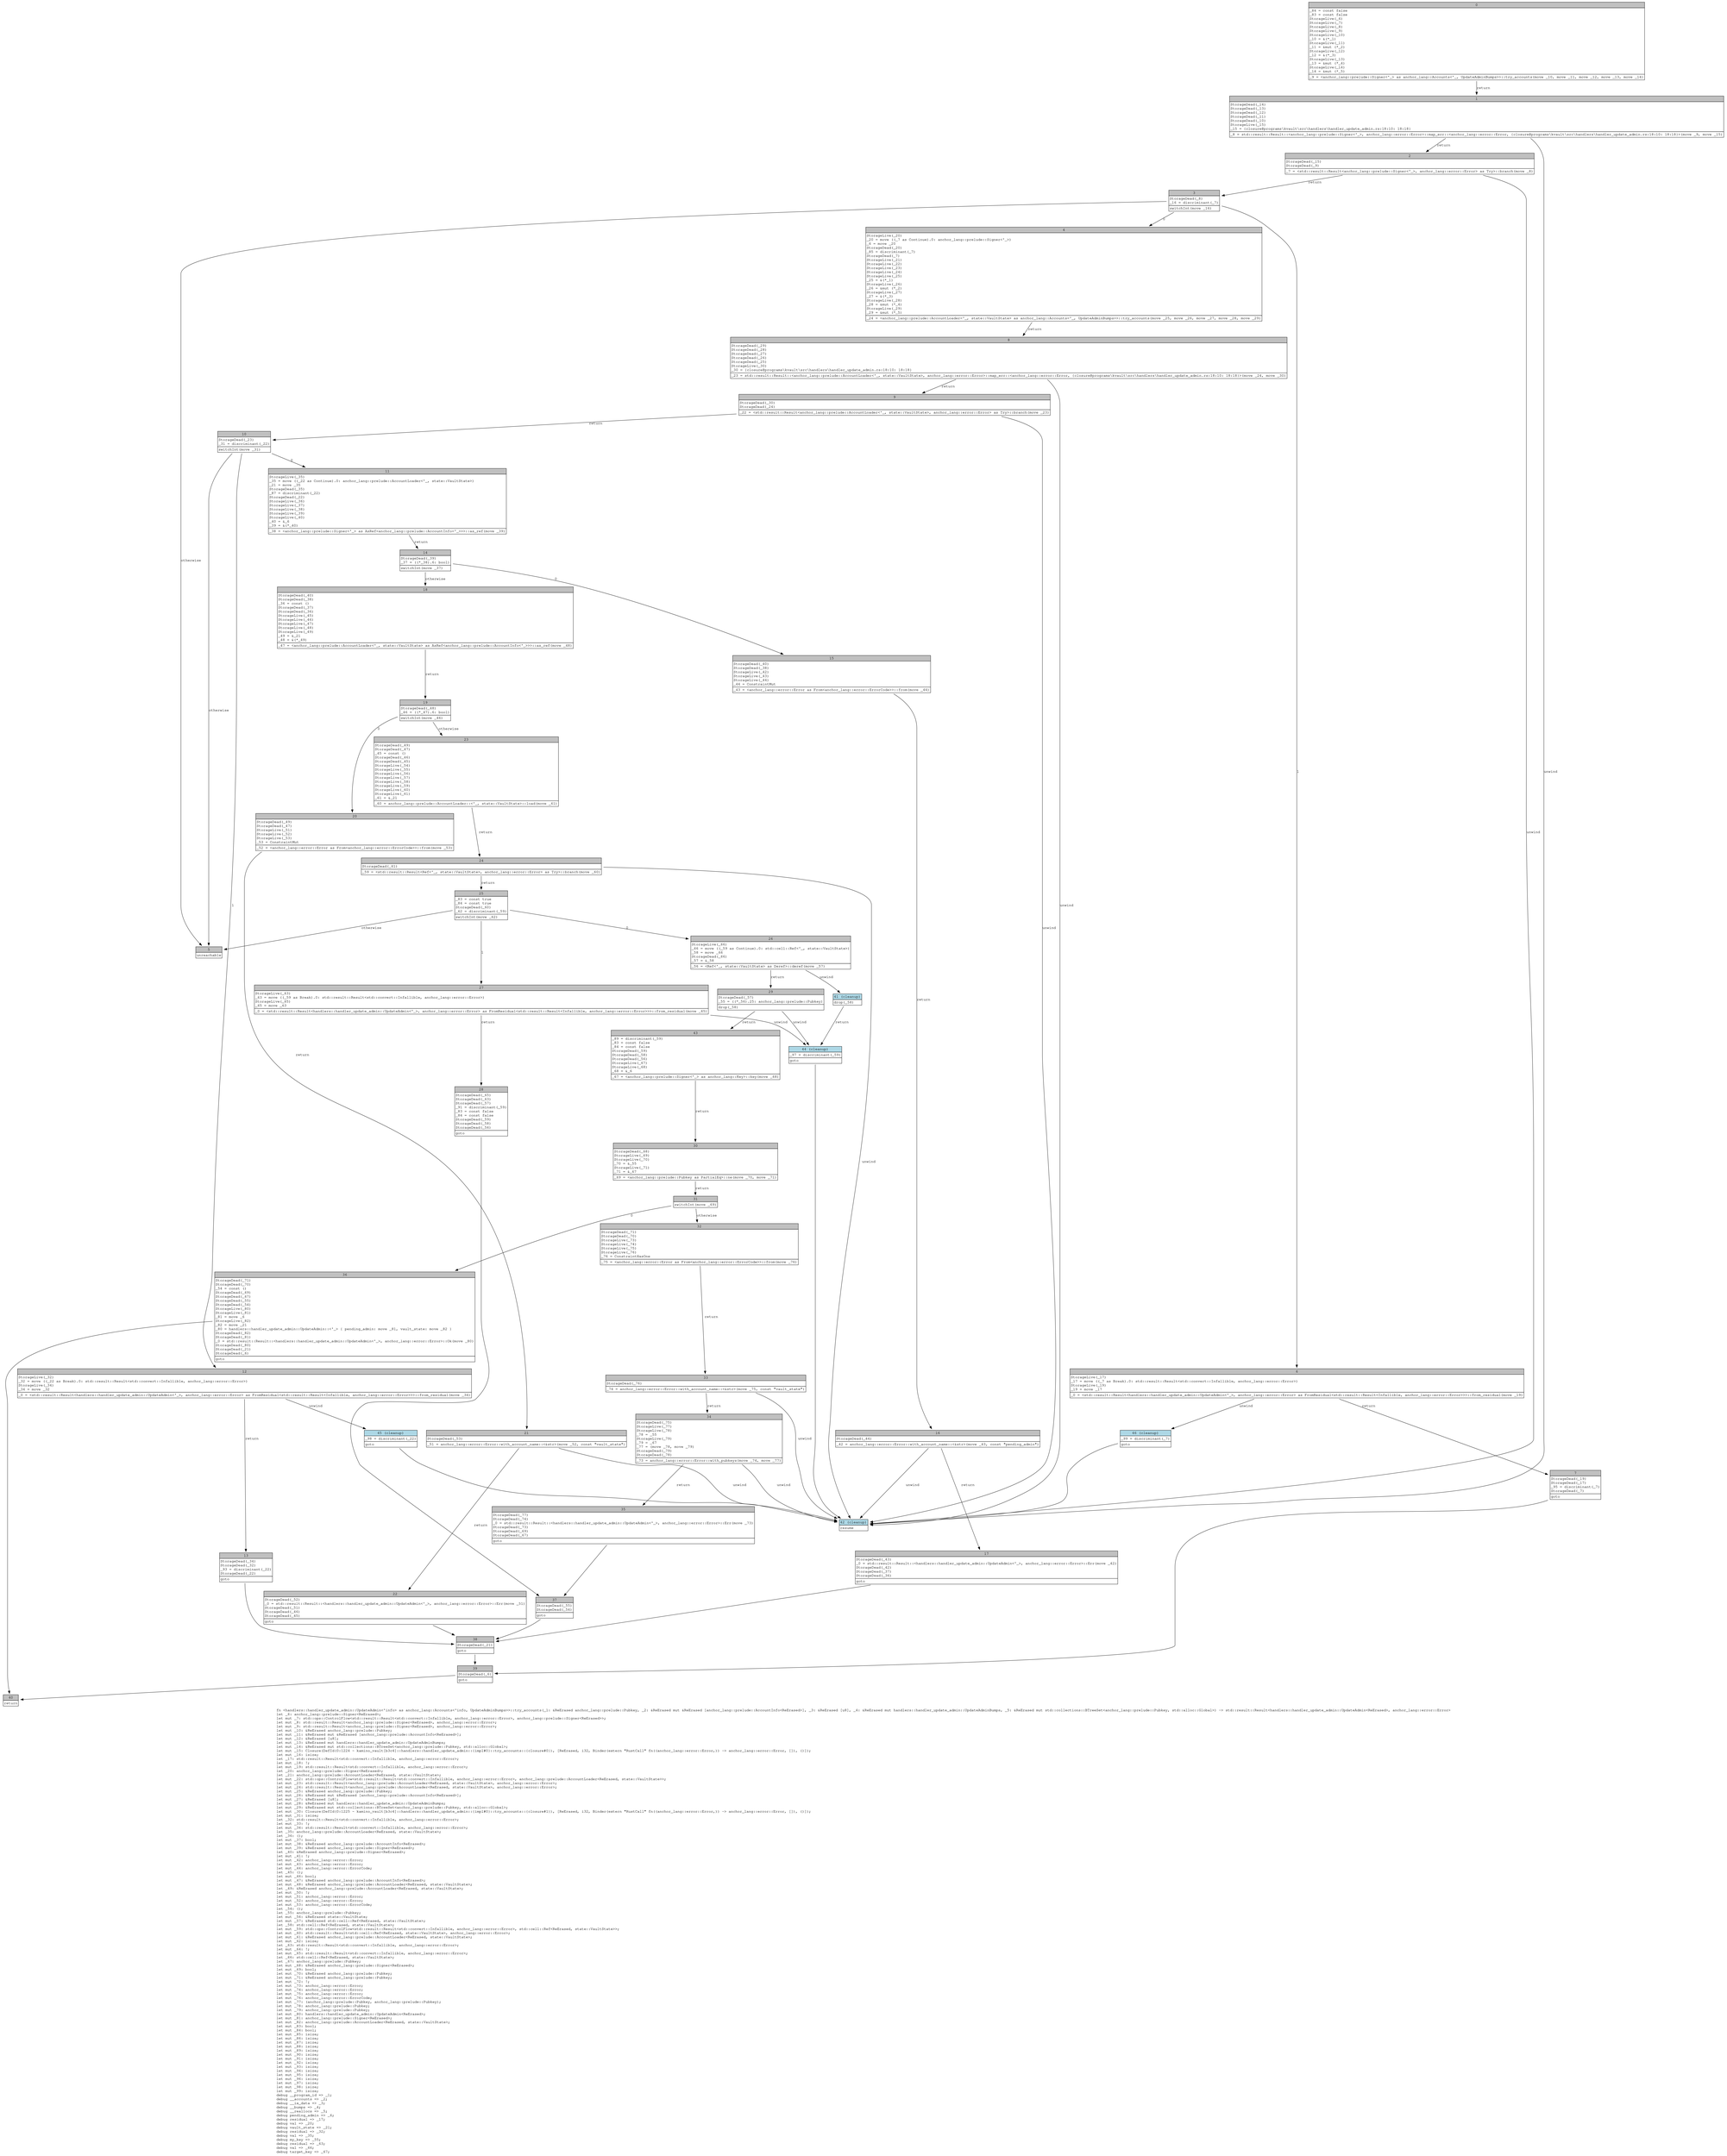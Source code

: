 digraph Mir_0_1223 {
    graph [fontname="Courier, monospace"];
    node [fontname="Courier, monospace"];
    edge [fontname="Courier, monospace"];
    label=<fn &lt;handlers::handler_update_admin::UpdateAdmin&lt;'info&gt; as anchor_lang::Accounts&lt;'info, UpdateAdminBumps&gt;&gt;::try_accounts(_1: &amp;ReErased anchor_lang::prelude::Pubkey, _2: &amp;ReErased mut &amp;ReErased [anchor_lang::prelude::AccountInfo&lt;ReErased&gt;], _3: &amp;ReErased [u8], _4: &amp;ReErased mut handlers::handler_update_admin::UpdateAdminBumps, _5: &amp;ReErased mut std::collections::BTreeSet&lt;anchor_lang::prelude::Pubkey, std::alloc::Global&gt;) -&gt; std::result::Result&lt;handlers::handler_update_admin::UpdateAdmin&lt;ReErased&gt;, anchor_lang::error::Error&gt;<br align="left"/>let _6: anchor_lang::prelude::Signer&lt;ReErased&gt;;<br align="left"/>let mut _7: std::ops::ControlFlow&lt;std::result::Result&lt;std::convert::Infallible, anchor_lang::error::Error&gt;, anchor_lang::prelude::Signer&lt;ReErased&gt;&gt;;<br align="left"/>let mut _8: std::result::Result&lt;anchor_lang::prelude::Signer&lt;ReErased&gt;, anchor_lang::error::Error&gt;;<br align="left"/>let mut _9: std::result::Result&lt;anchor_lang::prelude::Signer&lt;ReErased&gt;, anchor_lang::error::Error&gt;;<br align="left"/>let mut _10: &amp;ReErased anchor_lang::prelude::Pubkey;<br align="left"/>let mut _11: &amp;ReErased mut &amp;ReErased [anchor_lang::prelude::AccountInfo&lt;ReErased&gt;];<br align="left"/>let mut _12: &amp;ReErased [u8];<br align="left"/>let mut _13: &amp;ReErased mut handlers::handler_update_admin::UpdateAdminBumps;<br align="left"/>let mut _14: &amp;ReErased mut std::collections::BTreeSet&lt;anchor_lang::prelude::Pubkey, std::alloc::Global&gt;;<br align="left"/>let mut _15: Closure(DefId(0:1224 ~ kamino_vault[b3c4]::handlers::handler_update_admin::{impl#0}::try_accounts::{closure#0}), [ReErased, i32, Binder(extern &quot;RustCall&quot; fn((anchor_lang::error::Error,)) -&gt; anchor_lang::error::Error, []), ()]);<br align="left"/>let mut _16: isize;<br align="left"/>let _17: std::result::Result&lt;std::convert::Infallible, anchor_lang::error::Error&gt;;<br align="left"/>let mut _18: !;<br align="left"/>let mut _19: std::result::Result&lt;std::convert::Infallible, anchor_lang::error::Error&gt;;<br align="left"/>let _20: anchor_lang::prelude::Signer&lt;ReErased&gt;;<br align="left"/>let _21: anchor_lang::prelude::AccountLoader&lt;ReErased, state::VaultState&gt;;<br align="left"/>let mut _22: std::ops::ControlFlow&lt;std::result::Result&lt;std::convert::Infallible, anchor_lang::error::Error&gt;, anchor_lang::prelude::AccountLoader&lt;ReErased, state::VaultState&gt;&gt;;<br align="left"/>let mut _23: std::result::Result&lt;anchor_lang::prelude::AccountLoader&lt;ReErased, state::VaultState&gt;, anchor_lang::error::Error&gt;;<br align="left"/>let mut _24: std::result::Result&lt;anchor_lang::prelude::AccountLoader&lt;ReErased, state::VaultState&gt;, anchor_lang::error::Error&gt;;<br align="left"/>let mut _25: &amp;ReErased anchor_lang::prelude::Pubkey;<br align="left"/>let mut _26: &amp;ReErased mut &amp;ReErased [anchor_lang::prelude::AccountInfo&lt;ReErased&gt;];<br align="left"/>let mut _27: &amp;ReErased [u8];<br align="left"/>let mut _28: &amp;ReErased mut handlers::handler_update_admin::UpdateAdminBumps;<br align="left"/>let mut _29: &amp;ReErased mut std::collections::BTreeSet&lt;anchor_lang::prelude::Pubkey, std::alloc::Global&gt;;<br align="left"/>let mut _30: Closure(DefId(0:1225 ~ kamino_vault[b3c4]::handlers::handler_update_admin::{impl#0}::try_accounts::{closure#1}), [ReErased, i32, Binder(extern &quot;RustCall&quot; fn((anchor_lang::error::Error,)) -&gt; anchor_lang::error::Error, []), ()]);<br align="left"/>let mut _31: isize;<br align="left"/>let _32: std::result::Result&lt;std::convert::Infallible, anchor_lang::error::Error&gt;;<br align="left"/>let mut _33: !;<br align="left"/>let mut _34: std::result::Result&lt;std::convert::Infallible, anchor_lang::error::Error&gt;;<br align="left"/>let _35: anchor_lang::prelude::AccountLoader&lt;ReErased, state::VaultState&gt;;<br align="left"/>let _36: ();<br align="left"/>let mut _37: bool;<br align="left"/>let mut _38: &amp;ReErased anchor_lang::prelude::AccountInfo&lt;ReErased&gt;;<br align="left"/>let mut _39: &amp;ReErased anchor_lang::prelude::Signer&lt;ReErased&gt;;<br align="left"/>let _40: &amp;ReErased anchor_lang::prelude::Signer&lt;ReErased&gt;;<br align="left"/>let mut _41: !;<br align="left"/>let mut _42: anchor_lang::error::Error;<br align="left"/>let mut _43: anchor_lang::error::Error;<br align="left"/>let mut _44: anchor_lang::error::ErrorCode;<br align="left"/>let _45: ();<br align="left"/>let mut _46: bool;<br align="left"/>let mut _47: &amp;ReErased anchor_lang::prelude::AccountInfo&lt;ReErased&gt;;<br align="left"/>let mut _48: &amp;ReErased anchor_lang::prelude::AccountLoader&lt;ReErased, state::VaultState&gt;;<br align="left"/>let _49: &amp;ReErased anchor_lang::prelude::AccountLoader&lt;ReErased, state::VaultState&gt;;<br align="left"/>let mut _50: !;<br align="left"/>let mut _51: anchor_lang::error::Error;<br align="left"/>let mut _52: anchor_lang::error::Error;<br align="left"/>let mut _53: anchor_lang::error::ErrorCode;<br align="left"/>let _54: ();<br align="left"/>let _55: anchor_lang::prelude::Pubkey;<br align="left"/>let mut _56: &amp;ReErased state::VaultState;<br align="left"/>let mut _57: &amp;ReErased std::cell::Ref&lt;ReErased, state::VaultState&gt;;<br align="left"/>let _58: std::cell::Ref&lt;ReErased, state::VaultState&gt;;<br align="left"/>let mut _59: std::ops::ControlFlow&lt;std::result::Result&lt;std::convert::Infallible, anchor_lang::error::Error&gt;, std::cell::Ref&lt;ReErased, state::VaultState&gt;&gt;;<br align="left"/>let mut _60: std::result::Result&lt;std::cell::Ref&lt;ReErased, state::VaultState&gt;, anchor_lang::error::Error&gt;;<br align="left"/>let mut _61: &amp;ReErased anchor_lang::prelude::AccountLoader&lt;ReErased, state::VaultState&gt;;<br align="left"/>let mut _62: isize;<br align="left"/>let _63: std::result::Result&lt;std::convert::Infallible, anchor_lang::error::Error&gt;;<br align="left"/>let mut _64: !;<br align="left"/>let mut _65: std::result::Result&lt;std::convert::Infallible, anchor_lang::error::Error&gt;;<br align="left"/>let _66: std::cell::Ref&lt;ReErased, state::VaultState&gt;;<br align="left"/>let _67: anchor_lang::prelude::Pubkey;<br align="left"/>let mut _68: &amp;ReErased anchor_lang::prelude::Signer&lt;ReErased&gt;;<br align="left"/>let mut _69: bool;<br align="left"/>let mut _70: &amp;ReErased anchor_lang::prelude::Pubkey;<br align="left"/>let mut _71: &amp;ReErased anchor_lang::prelude::Pubkey;<br align="left"/>let mut _72: !;<br align="left"/>let mut _73: anchor_lang::error::Error;<br align="left"/>let mut _74: anchor_lang::error::Error;<br align="left"/>let mut _75: anchor_lang::error::Error;<br align="left"/>let mut _76: anchor_lang::error::ErrorCode;<br align="left"/>let mut _77: (anchor_lang::prelude::Pubkey, anchor_lang::prelude::Pubkey);<br align="left"/>let mut _78: anchor_lang::prelude::Pubkey;<br align="left"/>let mut _79: anchor_lang::prelude::Pubkey;<br align="left"/>let mut _80: handlers::handler_update_admin::UpdateAdmin&lt;ReErased&gt;;<br align="left"/>let mut _81: anchor_lang::prelude::Signer&lt;ReErased&gt;;<br align="left"/>let mut _82: anchor_lang::prelude::AccountLoader&lt;ReErased, state::VaultState&gt;;<br align="left"/>let mut _83: bool;<br align="left"/>let mut _84: bool;<br align="left"/>let mut _85: isize;<br align="left"/>let mut _86: isize;<br align="left"/>let mut _87: isize;<br align="left"/>let mut _88: isize;<br align="left"/>let mut _89: isize;<br align="left"/>let mut _90: isize;<br align="left"/>let mut _91: isize;<br align="left"/>let mut _92: isize;<br align="left"/>let mut _93: isize;<br align="left"/>let mut _94: isize;<br align="left"/>let mut _95: isize;<br align="left"/>let mut _96: isize;<br align="left"/>let mut _97: isize;<br align="left"/>let mut _98: isize;<br align="left"/>let mut _99: isize;<br align="left"/>debug __program_id =&gt; _1;<br align="left"/>debug __accounts =&gt; _2;<br align="left"/>debug __ix_data =&gt; _3;<br align="left"/>debug __bumps =&gt; _4;<br align="left"/>debug __reallocs =&gt; _5;<br align="left"/>debug pending_admin =&gt; _6;<br align="left"/>debug residual =&gt; _17;<br align="left"/>debug val =&gt; _20;<br align="left"/>debug vault_state =&gt; _21;<br align="left"/>debug residual =&gt; _32;<br align="left"/>debug val =&gt; _35;<br align="left"/>debug my_key =&gt; _55;<br align="left"/>debug residual =&gt; _63;<br align="left"/>debug val =&gt; _66;<br align="left"/>debug target_key =&gt; _67;<br align="left"/>>;
    bb0__0_1223 [shape="none", label=<<table border="0" cellborder="1" cellspacing="0"><tr><td bgcolor="gray" align="center" colspan="1">0</td></tr><tr><td align="left" balign="left">_84 = const false<br/>_83 = const false<br/>StorageLive(_6)<br/>StorageLive(_7)<br/>StorageLive(_8)<br/>StorageLive(_9)<br/>StorageLive(_10)<br/>_10 = &amp;(*_1)<br/>StorageLive(_11)<br/>_11 = &amp;mut (*_2)<br/>StorageLive(_12)<br/>_12 = &amp;(*_3)<br/>StorageLive(_13)<br/>_13 = &amp;mut (*_4)<br/>StorageLive(_14)<br/>_14 = &amp;mut (*_5)<br/></td></tr><tr><td align="left">_9 = &lt;anchor_lang::prelude::Signer&lt;'_&gt; as anchor_lang::Accounts&lt;'_, UpdateAdminBumps&gt;&gt;::try_accounts(move _10, move _11, move _12, move _13, move _14)</td></tr></table>>];
    bb1__0_1223 [shape="none", label=<<table border="0" cellborder="1" cellspacing="0"><tr><td bgcolor="gray" align="center" colspan="1">1</td></tr><tr><td align="left" balign="left">StorageDead(_14)<br/>StorageDead(_13)<br/>StorageDead(_12)<br/>StorageDead(_11)<br/>StorageDead(_10)<br/>StorageLive(_15)<br/>_15 = {closure@programs\kvault\src\handlers\handler_update_admin.rs:18:10: 18:18}<br/></td></tr><tr><td align="left">_8 = std::result::Result::&lt;anchor_lang::prelude::Signer&lt;'_&gt;, anchor_lang::error::Error&gt;::map_err::&lt;anchor_lang::error::Error, {closure@programs\kvault\src\handlers\handler_update_admin.rs:18:10: 18:18}&gt;(move _9, move _15)</td></tr></table>>];
    bb2__0_1223 [shape="none", label=<<table border="0" cellborder="1" cellspacing="0"><tr><td bgcolor="gray" align="center" colspan="1">2</td></tr><tr><td align="left" balign="left">StorageDead(_15)<br/>StorageDead(_9)<br/></td></tr><tr><td align="left">_7 = &lt;std::result::Result&lt;anchor_lang::prelude::Signer&lt;'_&gt;, anchor_lang::error::Error&gt; as Try&gt;::branch(move _8)</td></tr></table>>];
    bb3__0_1223 [shape="none", label=<<table border="0" cellborder="1" cellspacing="0"><tr><td bgcolor="gray" align="center" colspan="1">3</td></tr><tr><td align="left" balign="left">StorageDead(_8)<br/>_16 = discriminant(_7)<br/></td></tr><tr><td align="left">switchInt(move _16)</td></tr></table>>];
    bb4__0_1223 [shape="none", label=<<table border="0" cellborder="1" cellspacing="0"><tr><td bgcolor="gray" align="center" colspan="1">4</td></tr><tr><td align="left" balign="left">StorageLive(_20)<br/>_20 = move ((_7 as Continue).0: anchor_lang::prelude::Signer&lt;'_&gt;)<br/>_6 = move _20<br/>StorageDead(_20)<br/>_85 = discriminant(_7)<br/>StorageDead(_7)<br/>StorageLive(_21)<br/>StorageLive(_22)<br/>StorageLive(_23)<br/>StorageLive(_24)<br/>StorageLive(_25)<br/>_25 = &amp;(*_1)<br/>StorageLive(_26)<br/>_26 = &amp;mut (*_2)<br/>StorageLive(_27)<br/>_27 = &amp;(*_3)<br/>StorageLive(_28)<br/>_28 = &amp;mut (*_4)<br/>StorageLive(_29)<br/>_29 = &amp;mut (*_5)<br/></td></tr><tr><td align="left">_24 = &lt;anchor_lang::prelude::AccountLoader&lt;'_, state::VaultState&gt; as anchor_lang::Accounts&lt;'_, UpdateAdminBumps&gt;&gt;::try_accounts(move _25, move _26, move _27, move _28, move _29)</td></tr></table>>];
    bb5__0_1223 [shape="none", label=<<table border="0" cellborder="1" cellspacing="0"><tr><td bgcolor="gray" align="center" colspan="1">5</td></tr><tr><td align="left">unreachable</td></tr></table>>];
    bb6__0_1223 [shape="none", label=<<table border="0" cellborder="1" cellspacing="0"><tr><td bgcolor="gray" align="center" colspan="1">6</td></tr><tr><td align="left" balign="left">StorageLive(_17)<br/>_17 = move ((_7 as Break).0: std::result::Result&lt;std::convert::Infallible, anchor_lang::error::Error&gt;)<br/>StorageLive(_19)<br/>_19 = move _17<br/></td></tr><tr><td align="left">_0 = &lt;std::result::Result&lt;handlers::handler_update_admin::UpdateAdmin&lt;'_&gt;, anchor_lang::error::Error&gt; as FromResidual&lt;std::result::Result&lt;Infallible, anchor_lang::error::Error&gt;&gt;&gt;::from_residual(move _19)</td></tr></table>>];
    bb7__0_1223 [shape="none", label=<<table border="0" cellborder="1" cellspacing="0"><tr><td bgcolor="gray" align="center" colspan="1">7</td></tr><tr><td align="left" balign="left">StorageDead(_19)<br/>StorageDead(_17)<br/>_95 = discriminant(_7)<br/>StorageDead(_7)<br/></td></tr><tr><td align="left">goto</td></tr></table>>];
    bb8__0_1223 [shape="none", label=<<table border="0" cellborder="1" cellspacing="0"><tr><td bgcolor="gray" align="center" colspan="1">8</td></tr><tr><td align="left" balign="left">StorageDead(_29)<br/>StorageDead(_28)<br/>StorageDead(_27)<br/>StorageDead(_26)<br/>StorageDead(_25)<br/>StorageLive(_30)<br/>_30 = {closure@programs\kvault\src\handlers\handler_update_admin.rs:18:10: 18:18}<br/></td></tr><tr><td align="left">_23 = std::result::Result::&lt;anchor_lang::prelude::AccountLoader&lt;'_, state::VaultState&gt;, anchor_lang::error::Error&gt;::map_err::&lt;anchor_lang::error::Error, {closure@programs\kvault\src\handlers\handler_update_admin.rs:18:10: 18:18}&gt;(move _24, move _30)</td></tr></table>>];
    bb9__0_1223 [shape="none", label=<<table border="0" cellborder="1" cellspacing="0"><tr><td bgcolor="gray" align="center" colspan="1">9</td></tr><tr><td align="left" balign="left">StorageDead(_30)<br/>StorageDead(_24)<br/></td></tr><tr><td align="left">_22 = &lt;std::result::Result&lt;anchor_lang::prelude::AccountLoader&lt;'_, state::VaultState&gt;, anchor_lang::error::Error&gt; as Try&gt;::branch(move _23)</td></tr></table>>];
    bb10__0_1223 [shape="none", label=<<table border="0" cellborder="1" cellspacing="0"><tr><td bgcolor="gray" align="center" colspan="1">10</td></tr><tr><td align="left" balign="left">StorageDead(_23)<br/>_31 = discriminant(_22)<br/></td></tr><tr><td align="left">switchInt(move _31)</td></tr></table>>];
    bb11__0_1223 [shape="none", label=<<table border="0" cellborder="1" cellspacing="0"><tr><td bgcolor="gray" align="center" colspan="1">11</td></tr><tr><td align="left" balign="left">StorageLive(_35)<br/>_35 = move ((_22 as Continue).0: anchor_lang::prelude::AccountLoader&lt;'_, state::VaultState&gt;)<br/>_21 = move _35<br/>StorageDead(_35)<br/>_87 = discriminant(_22)<br/>StorageDead(_22)<br/>StorageLive(_36)<br/>StorageLive(_37)<br/>StorageLive(_38)<br/>StorageLive(_39)<br/>StorageLive(_40)<br/>_40 = &amp;_6<br/>_39 = &amp;(*_40)<br/></td></tr><tr><td align="left">_38 = &lt;anchor_lang::prelude::Signer&lt;'_&gt; as AsRef&lt;anchor_lang::prelude::AccountInfo&lt;'_&gt;&gt;&gt;::as_ref(move _39)</td></tr></table>>];
    bb12__0_1223 [shape="none", label=<<table border="0" cellborder="1" cellspacing="0"><tr><td bgcolor="gray" align="center" colspan="1">12</td></tr><tr><td align="left" balign="left">StorageLive(_32)<br/>_32 = move ((_22 as Break).0: std::result::Result&lt;std::convert::Infallible, anchor_lang::error::Error&gt;)<br/>StorageLive(_34)<br/>_34 = move _32<br/></td></tr><tr><td align="left">_0 = &lt;std::result::Result&lt;handlers::handler_update_admin::UpdateAdmin&lt;'_&gt;, anchor_lang::error::Error&gt; as FromResidual&lt;std::result::Result&lt;Infallible, anchor_lang::error::Error&gt;&gt;&gt;::from_residual(move _34)</td></tr></table>>];
    bb13__0_1223 [shape="none", label=<<table border="0" cellborder="1" cellspacing="0"><tr><td bgcolor="gray" align="center" colspan="1">13</td></tr><tr><td align="left" balign="left">StorageDead(_34)<br/>StorageDead(_32)<br/>_93 = discriminant(_22)<br/>StorageDead(_22)<br/></td></tr><tr><td align="left">goto</td></tr></table>>];
    bb14__0_1223 [shape="none", label=<<table border="0" cellborder="1" cellspacing="0"><tr><td bgcolor="gray" align="center" colspan="1">14</td></tr><tr><td align="left" balign="left">StorageDead(_39)<br/>_37 = ((*_38).6: bool)<br/></td></tr><tr><td align="left">switchInt(move _37)</td></tr></table>>];
    bb15__0_1223 [shape="none", label=<<table border="0" cellborder="1" cellspacing="0"><tr><td bgcolor="gray" align="center" colspan="1">15</td></tr><tr><td align="left" balign="left">StorageDead(_40)<br/>StorageDead(_38)<br/>StorageLive(_42)<br/>StorageLive(_43)<br/>StorageLive(_44)<br/>_44 = ConstraintMut<br/></td></tr><tr><td align="left">_43 = &lt;anchor_lang::error::Error as From&lt;anchor_lang::error::ErrorCode&gt;&gt;::from(move _44)</td></tr></table>>];
    bb16__0_1223 [shape="none", label=<<table border="0" cellborder="1" cellspacing="0"><tr><td bgcolor="gray" align="center" colspan="1">16</td></tr><tr><td align="left" balign="left">StorageDead(_44)<br/></td></tr><tr><td align="left">_42 = anchor_lang::error::Error::with_account_name::&lt;&amp;str&gt;(move _43, const &quot;pending_admin&quot;)</td></tr></table>>];
    bb17__0_1223 [shape="none", label=<<table border="0" cellborder="1" cellspacing="0"><tr><td bgcolor="gray" align="center" colspan="1">17</td></tr><tr><td align="left" balign="left">StorageDead(_43)<br/>_0 = std::result::Result::&lt;handlers::handler_update_admin::UpdateAdmin&lt;'_&gt;, anchor_lang::error::Error&gt;::Err(move _42)<br/>StorageDead(_42)<br/>StorageDead(_37)<br/>StorageDead(_36)<br/></td></tr><tr><td align="left">goto</td></tr></table>>];
    bb18__0_1223 [shape="none", label=<<table border="0" cellborder="1" cellspacing="0"><tr><td bgcolor="gray" align="center" colspan="1">18</td></tr><tr><td align="left" balign="left">StorageDead(_40)<br/>StorageDead(_38)<br/>_36 = const ()<br/>StorageDead(_37)<br/>StorageDead(_36)<br/>StorageLive(_45)<br/>StorageLive(_46)<br/>StorageLive(_47)<br/>StorageLive(_48)<br/>StorageLive(_49)<br/>_49 = &amp;_21<br/>_48 = &amp;(*_49)<br/></td></tr><tr><td align="left">_47 = &lt;anchor_lang::prelude::AccountLoader&lt;'_, state::VaultState&gt; as AsRef&lt;anchor_lang::prelude::AccountInfo&lt;'_&gt;&gt;&gt;::as_ref(move _48)</td></tr></table>>];
    bb19__0_1223 [shape="none", label=<<table border="0" cellborder="1" cellspacing="0"><tr><td bgcolor="gray" align="center" colspan="1">19</td></tr><tr><td align="left" balign="left">StorageDead(_48)<br/>_46 = ((*_47).6: bool)<br/></td></tr><tr><td align="left">switchInt(move _46)</td></tr></table>>];
    bb20__0_1223 [shape="none", label=<<table border="0" cellborder="1" cellspacing="0"><tr><td bgcolor="gray" align="center" colspan="1">20</td></tr><tr><td align="left" balign="left">StorageDead(_49)<br/>StorageDead(_47)<br/>StorageLive(_51)<br/>StorageLive(_52)<br/>StorageLive(_53)<br/>_53 = ConstraintMut<br/></td></tr><tr><td align="left">_52 = &lt;anchor_lang::error::Error as From&lt;anchor_lang::error::ErrorCode&gt;&gt;::from(move _53)</td></tr></table>>];
    bb21__0_1223 [shape="none", label=<<table border="0" cellborder="1" cellspacing="0"><tr><td bgcolor="gray" align="center" colspan="1">21</td></tr><tr><td align="left" balign="left">StorageDead(_53)<br/></td></tr><tr><td align="left">_51 = anchor_lang::error::Error::with_account_name::&lt;&amp;str&gt;(move _52, const &quot;vault_state&quot;)</td></tr></table>>];
    bb22__0_1223 [shape="none", label=<<table border="0" cellborder="1" cellspacing="0"><tr><td bgcolor="gray" align="center" colspan="1">22</td></tr><tr><td align="left" balign="left">StorageDead(_52)<br/>_0 = std::result::Result::&lt;handlers::handler_update_admin::UpdateAdmin&lt;'_&gt;, anchor_lang::error::Error&gt;::Err(move _51)<br/>StorageDead(_51)<br/>StorageDead(_46)<br/>StorageDead(_45)<br/></td></tr><tr><td align="left">goto</td></tr></table>>];
    bb23__0_1223 [shape="none", label=<<table border="0" cellborder="1" cellspacing="0"><tr><td bgcolor="gray" align="center" colspan="1">23</td></tr><tr><td align="left" balign="left">StorageDead(_49)<br/>StorageDead(_47)<br/>_45 = const ()<br/>StorageDead(_46)<br/>StorageDead(_45)<br/>StorageLive(_54)<br/>StorageLive(_55)<br/>StorageLive(_56)<br/>StorageLive(_57)<br/>StorageLive(_58)<br/>StorageLive(_59)<br/>StorageLive(_60)<br/>StorageLive(_61)<br/>_61 = &amp;_21<br/></td></tr><tr><td align="left">_60 = anchor_lang::prelude::AccountLoader::&lt;'_, state::VaultState&gt;::load(move _61)</td></tr></table>>];
    bb24__0_1223 [shape="none", label=<<table border="0" cellborder="1" cellspacing="0"><tr><td bgcolor="gray" align="center" colspan="1">24</td></tr><tr><td align="left" balign="left">StorageDead(_61)<br/></td></tr><tr><td align="left">_59 = &lt;std::result::Result&lt;Ref&lt;'_, state::VaultState&gt;, anchor_lang::error::Error&gt; as Try&gt;::branch(move _60)</td></tr></table>>];
    bb25__0_1223 [shape="none", label=<<table border="0" cellborder="1" cellspacing="0"><tr><td bgcolor="gray" align="center" colspan="1">25</td></tr><tr><td align="left" balign="left">_83 = const true<br/>_84 = const true<br/>StorageDead(_60)<br/>_62 = discriminant(_59)<br/></td></tr><tr><td align="left">switchInt(move _62)</td></tr></table>>];
    bb26__0_1223 [shape="none", label=<<table border="0" cellborder="1" cellspacing="0"><tr><td bgcolor="gray" align="center" colspan="1">26</td></tr><tr><td align="left" balign="left">StorageLive(_66)<br/>_66 = move ((_59 as Continue).0: std::cell::Ref&lt;'_, state::VaultState&gt;)<br/>_58 = move _66<br/>StorageDead(_66)<br/>_57 = &amp;_58<br/></td></tr><tr><td align="left">_56 = &lt;Ref&lt;'_, state::VaultState&gt; as Deref&gt;::deref(move _57)</td></tr></table>>];
    bb27__0_1223 [shape="none", label=<<table border="0" cellborder="1" cellspacing="0"><tr><td bgcolor="gray" align="center" colspan="1">27</td></tr><tr><td align="left" balign="left">StorageLive(_63)<br/>_63 = move ((_59 as Break).0: std::result::Result&lt;std::convert::Infallible, anchor_lang::error::Error&gt;)<br/>StorageLive(_65)<br/>_65 = move _63<br/></td></tr><tr><td align="left">_0 = &lt;std::result::Result&lt;handlers::handler_update_admin::UpdateAdmin&lt;'_&gt;, anchor_lang::error::Error&gt; as FromResidual&lt;std::result::Result&lt;Infallible, anchor_lang::error::Error&gt;&gt;&gt;::from_residual(move _65)</td></tr></table>>];
    bb28__0_1223 [shape="none", label=<<table border="0" cellborder="1" cellspacing="0"><tr><td bgcolor="gray" align="center" colspan="1">28</td></tr><tr><td align="left" balign="left">StorageDead(_65)<br/>StorageDead(_63)<br/>StorageDead(_57)<br/>_91 = discriminant(_59)<br/>_83 = const false<br/>_84 = const false<br/>StorageDead(_59)<br/>StorageDead(_58)<br/>StorageDead(_56)<br/></td></tr><tr><td align="left">goto</td></tr></table>>];
    bb29__0_1223 [shape="none", label=<<table border="0" cellborder="1" cellspacing="0"><tr><td bgcolor="gray" align="center" colspan="1">29</td></tr><tr><td align="left" balign="left">StorageDead(_57)<br/>_55 = ((*_56).25: anchor_lang::prelude::Pubkey)<br/></td></tr><tr><td align="left">drop(_58)</td></tr></table>>];
    bb30__0_1223 [shape="none", label=<<table border="0" cellborder="1" cellspacing="0"><tr><td bgcolor="gray" align="center" colspan="1">30</td></tr><tr><td align="left" balign="left">StorageDead(_68)<br/>StorageLive(_69)<br/>StorageLive(_70)<br/>_70 = &amp;_55<br/>StorageLive(_71)<br/>_71 = &amp;_67<br/></td></tr><tr><td align="left">_69 = &lt;anchor_lang::prelude::Pubkey as PartialEq&gt;::ne(move _70, move _71)</td></tr></table>>];
    bb31__0_1223 [shape="none", label=<<table border="0" cellborder="1" cellspacing="0"><tr><td bgcolor="gray" align="center" colspan="1">31</td></tr><tr><td align="left">switchInt(move _69)</td></tr></table>>];
    bb32__0_1223 [shape="none", label=<<table border="0" cellborder="1" cellspacing="0"><tr><td bgcolor="gray" align="center" colspan="1">32</td></tr><tr><td align="left" balign="left">StorageDead(_71)<br/>StorageDead(_70)<br/>StorageLive(_73)<br/>StorageLive(_74)<br/>StorageLive(_75)<br/>StorageLive(_76)<br/>_76 = ConstraintHasOne<br/></td></tr><tr><td align="left">_75 = &lt;anchor_lang::error::Error as From&lt;anchor_lang::error::ErrorCode&gt;&gt;::from(move _76)</td></tr></table>>];
    bb33__0_1223 [shape="none", label=<<table border="0" cellborder="1" cellspacing="0"><tr><td bgcolor="gray" align="center" colspan="1">33</td></tr><tr><td align="left" balign="left">StorageDead(_76)<br/></td></tr><tr><td align="left">_74 = anchor_lang::error::Error::with_account_name::&lt;&amp;str&gt;(move _75, const &quot;vault_state&quot;)</td></tr></table>>];
    bb34__0_1223 [shape="none", label=<<table border="0" cellborder="1" cellspacing="0"><tr><td bgcolor="gray" align="center" colspan="1">34</td></tr><tr><td align="left" balign="left">StorageDead(_75)<br/>StorageLive(_77)<br/>StorageLive(_78)<br/>_78 = _55<br/>StorageLive(_79)<br/>_79 = _67<br/>_77 = (move _78, move _79)<br/>StorageDead(_79)<br/>StorageDead(_78)<br/></td></tr><tr><td align="left">_73 = anchor_lang::error::Error::with_pubkeys(move _74, move _77)</td></tr></table>>];
    bb35__0_1223 [shape="none", label=<<table border="0" cellborder="1" cellspacing="0"><tr><td bgcolor="gray" align="center" colspan="1">35</td></tr><tr><td align="left" balign="left">StorageDead(_77)<br/>StorageDead(_74)<br/>_0 = std::result::Result::&lt;handlers::handler_update_admin::UpdateAdmin&lt;'_&gt;, anchor_lang::error::Error&gt;::Err(move _73)<br/>StorageDead(_73)<br/>StorageDead(_69)<br/>StorageDead(_67)<br/></td></tr><tr><td align="left">goto</td></tr></table>>];
    bb36__0_1223 [shape="none", label=<<table border="0" cellborder="1" cellspacing="0"><tr><td bgcolor="gray" align="center" colspan="1">36</td></tr><tr><td align="left" balign="left">StorageDead(_71)<br/>StorageDead(_70)<br/>_54 = const ()<br/>StorageDead(_69)<br/>StorageDead(_67)<br/>StorageDead(_55)<br/>StorageDead(_54)<br/>StorageLive(_80)<br/>StorageLive(_81)<br/>_81 = move _6<br/>StorageLive(_82)<br/>_82 = move _21<br/>_80 = handlers::handler_update_admin::UpdateAdmin::&lt;'_&gt; { pending_admin: move _81, vault_state: move _82 }<br/>StorageDead(_82)<br/>StorageDead(_81)<br/>_0 = std::result::Result::&lt;handlers::handler_update_admin::UpdateAdmin&lt;'_&gt;, anchor_lang::error::Error&gt;::Ok(move _80)<br/>StorageDead(_80)<br/>StorageDead(_21)<br/>StorageDead(_6)<br/></td></tr><tr><td align="left">goto</td></tr></table>>];
    bb37__0_1223 [shape="none", label=<<table border="0" cellborder="1" cellspacing="0"><tr><td bgcolor="gray" align="center" colspan="1">37</td></tr><tr><td align="left" balign="left">StorageDead(_55)<br/>StorageDead(_54)<br/></td></tr><tr><td align="left">goto</td></tr></table>>];
    bb38__0_1223 [shape="none", label=<<table border="0" cellborder="1" cellspacing="0"><tr><td bgcolor="gray" align="center" colspan="1">38</td></tr><tr><td align="left" balign="left">StorageDead(_21)<br/></td></tr><tr><td align="left">goto</td></tr></table>>];
    bb39__0_1223 [shape="none", label=<<table border="0" cellborder="1" cellspacing="0"><tr><td bgcolor="gray" align="center" colspan="1">39</td></tr><tr><td align="left" balign="left">StorageDead(_6)<br/></td></tr><tr><td align="left">goto</td></tr></table>>];
    bb40__0_1223 [shape="none", label=<<table border="0" cellborder="1" cellspacing="0"><tr><td bgcolor="gray" align="center" colspan="1">40</td></tr><tr><td align="left">return</td></tr></table>>];
    bb41__0_1223 [shape="none", label=<<table border="0" cellborder="1" cellspacing="0"><tr><td bgcolor="lightblue" align="center" colspan="1">41 (cleanup)</td></tr><tr><td align="left">drop(_58)</td></tr></table>>];
    bb42__0_1223 [shape="none", label=<<table border="0" cellborder="1" cellspacing="0"><tr><td bgcolor="lightblue" align="center" colspan="1">42 (cleanup)</td></tr><tr><td align="left">resume</td></tr></table>>];
    bb43__0_1223 [shape="none", label=<<table border="0" cellborder="1" cellspacing="0"><tr><td bgcolor="gray" align="center" colspan="1">43</td></tr><tr><td align="left" balign="left">_89 = discriminant(_59)<br/>_83 = const false<br/>_84 = const false<br/>StorageDead(_59)<br/>StorageDead(_58)<br/>StorageDead(_56)<br/>StorageLive(_67)<br/>StorageLive(_68)<br/>_68 = &amp;_6<br/></td></tr><tr><td align="left">_67 = &lt;anchor_lang::prelude::Signer&lt;'_&gt; as anchor_lang::Key&gt;::key(move _68)</td></tr></table>>];
    bb44__0_1223 [shape="none", label=<<table border="0" cellborder="1" cellspacing="0"><tr><td bgcolor="lightblue" align="center" colspan="1">44 (cleanup)</td></tr><tr><td align="left" balign="left">_97 = discriminant(_59)<br/></td></tr><tr><td align="left">goto</td></tr></table>>];
    bb45__0_1223 [shape="none", label=<<table border="0" cellborder="1" cellspacing="0"><tr><td bgcolor="lightblue" align="center" colspan="1">45 (cleanup)</td></tr><tr><td align="left" balign="left">_98 = discriminant(_22)<br/></td></tr><tr><td align="left">goto</td></tr></table>>];
    bb46__0_1223 [shape="none", label=<<table border="0" cellborder="1" cellspacing="0"><tr><td bgcolor="lightblue" align="center" colspan="1">46 (cleanup)</td></tr><tr><td align="left" balign="left">_99 = discriminant(_7)<br/></td></tr><tr><td align="left">goto</td></tr></table>>];
    bb0__0_1223 -> bb1__0_1223 [label="return"];
    bb1__0_1223 -> bb2__0_1223 [label="return"];
    bb1__0_1223 -> bb42__0_1223 [label="unwind"];
    bb2__0_1223 -> bb3__0_1223 [label="return"];
    bb2__0_1223 -> bb42__0_1223 [label="unwind"];
    bb3__0_1223 -> bb4__0_1223 [label="0"];
    bb3__0_1223 -> bb6__0_1223 [label="1"];
    bb3__0_1223 -> bb5__0_1223 [label="otherwise"];
    bb4__0_1223 -> bb8__0_1223 [label="return"];
    bb6__0_1223 -> bb7__0_1223 [label="return"];
    bb6__0_1223 -> bb46__0_1223 [label="unwind"];
    bb7__0_1223 -> bb39__0_1223 [label=""];
    bb8__0_1223 -> bb9__0_1223 [label="return"];
    bb8__0_1223 -> bb42__0_1223 [label="unwind"];
    bb9__0_1223 -> bb10__0_1223 [label="return"];
    bb9__0_1223 -> bb42__0_1223 [label="unwind"];
    bb10__0_1223 -> bb11__0_1223 [label="0"];
    bb10__0_1223 -> bb12__0_1223 [label="1"];
    bb10__0_1223 -> bb5__0_1223 [label="otherwise"];
    bb11__0_1223 -> bb14__0_1223 [label="return"];
    bb12__0_1223 -> bb13__0_1223 [label="return"];
    bb12__0_1223 -> bb45__0_1223 [label="unwind"];
    bb13__0_1223 -> bb38__0_1223 [label=""];
    bb14__0_1223 -> bb15__0_1223 [label="0"];
    bb14__0_1223 -> bb18__0_1223 [label="otherwise"];
    bb15__0_1223 -> bb16__0_1223 [label="return"];
    bb16__0_1223 -> bb17__0_1223 [label="return"];
    bb16__0_1223 -> bb42__0_1223 [label="unwind"];
    bb17__0_1223 -> bb38__0_1223 [label=""];
    bb18__0_1223 -> bb19__0_1223 [label="return"];
    bb19__0_1223 -> bb20__0_1223 [label="0"];
    bb19__0_1223 -> bb23__0_1223 [label="otherwise"];
    bb20__0_1223 -> bb21__0_1223 [label="return"];
    bb21__0_1223 -> bb22__0_1223 [label="return"];
    bb21__0_1223 -> bb42__0_1223 [label="unwind"];
    bb22__0_1223 -> bb38__0_1223 [label=""];
    bb23__0_1223 -> bb24__0_1223 [label="return"];
    bb24__0_1223 -> bb25__0_1223 [label="return"];
    bb24__0_1223 -> bb42__0_1223 [label="unwind"];
    bb25__0_1223 -> bb26__0_1223 [label="0"];
    bb25__0_1223 -> bb27__0_1223 [label="1"];
    bb25__0_1223 -> bb5__0_1223 [label="otherwise"];
    bb26__0_1223 -> bb29__0_1223 [label="return"];
    bb26__0_1223 -> bb41__0_1223 [label="unwind"];
    bb27__0_1223 -> bb28__0_1223 [label="return"];
    bb27__0_1223 -> bb44__0_1223 [label="unwind"];
    bb28__0_1223 -> bb37__0_1223 [label=""];
    bb29__0_1223 -> bb43__0_1223 [label="return"];
    bb29__0_1223 -> bb44__0_1223 [label="unwind"];
    bb30__0_1223 -> bb31__0_1223 [label="return"];
    bb31__0_1223 -> bb36__0_1223 [label="0"];
    bb31__0_1223 -> bb32__0_1223 [label="otherwise"];
    bb32__0_1223 -> bb33__0_1223 [label="return"];
    bb33__0_1223 -> bb34__0_1223 [label="return"];
    bb33__0_1223 -> bb42__0_1223 [label="unwind"];
    bb34__0_1223 -> bb35__0_1223 [label="return"];
    bb34__0_1223 -> bb42__0_1223 [label="unwind"];
    bb35__0_1223 -> bb37__0_1223 [label=""];
    bb36__0_1223 -> bb40__0_1223 [label=""];
    bb37__0_1223 -> bb38__0_1223 [label=""];
    bb38__0_1223 -> bb39__0_1223 [label=""];
    bb39__0_1223 -> bb40__0_1223 [label=""];
    bb41__0_1223 -> bb44__0_1223 [label="return"];
    bb43__0_1223 -> bb30__0_1223 [label="return"];
    bb44__0_1223 -> bb42__0_1223 [label=""];
    bb45__0_1223 -> bb42__0_1223 [label=""];
    bb46__0_1223 -> bb42__0_1223 [label=""];
}
